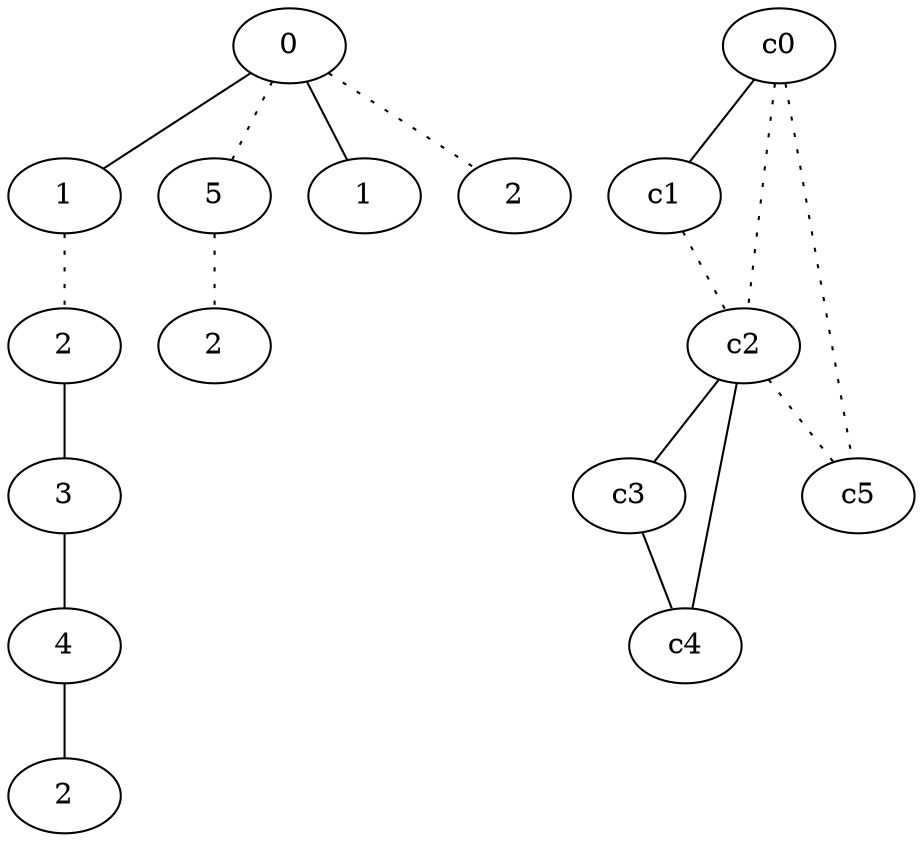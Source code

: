 graph {
a0[label=0];
a1[label=1];
a2[label=2];
a3[label=3];
a4[label=4];
a5[label=2];
a6[label=5];
a7[label=2];
a8[label=1];
a9[label=2];
a0 -- a1;
a0 -- a6 [style=dotted];
a0 -- a8;
a0 -- a9 [style=dotted];
a1 -- a2 [style=dotted];
a2 -- a3;
a3 -- a4;
a4 -- a5;
a6 -- a7 [style=dotted];
c0 -- c1;
c0 -- c2 [style=dotted];
c0 -- c5 [style=dotted];
c1 -- c2 [style=dotted];
c2 -- c3;
c2 -- c4;
c2 -- c5 [style=dotted];
c3 -- c4;
}
